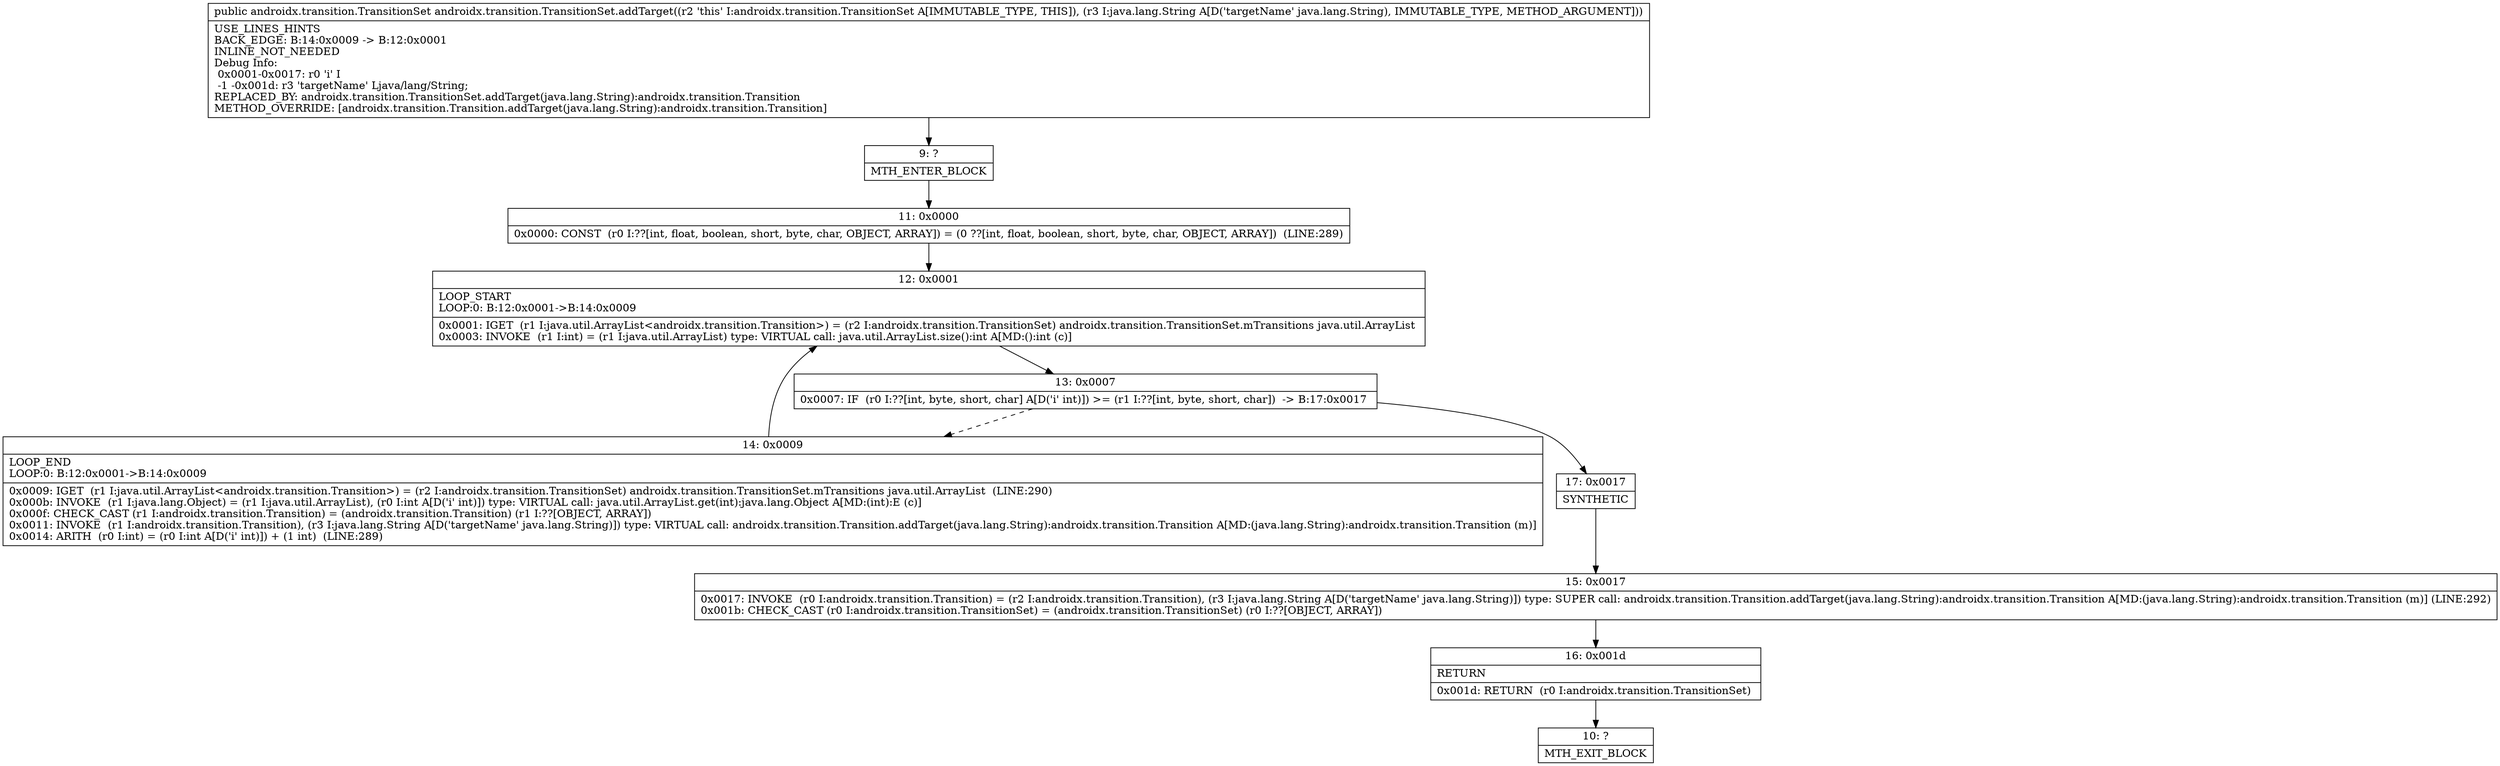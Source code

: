 digraph "CFG forandroidx.transition.TransitionSet.addTarget(Ljava\/lang\/String;)Landroidx\/transition\/TransitionSet;" {
Node_9 [shape=record,label="{9\:\ ?|MTH_ENTER_BLOCK\l}"];
Node_11 [shape=record,label="{11\:\ 0x0000|0x0000: CONST  (r0 I:??[int, float, boolean, short, byte, char, OBJECT, ARRAY]) = (0 ??[int, float, boolean, short, byte, char, OBJECT, ARRAY])  (LINE:289)\l}"];
Node_12 [shape=record,label="{12\:\ 0x0001|LOOP_START\lLOOP:0: B:12:0x0001\-\>B:14:0x0009\l|0x0001: IGET  (r1 I:java.util.ArrayList\<androidx.transition.Transition\>) = (r2 I:androidx.transition.TransitionSet) androidx.transition.TransitionSet.mTransitions java.util.ArrayList \l0x0003: INVOKE  (r1 I:int) = (r1 I:java.util.ArrayList) type: VIRTUAL call: java.util.ArrayList.size():int A[MD:():int (c)]\l}"];
Node_13 [shape=record,label="{13\:\ 0x0007|0x0007: IF  (r0 I:??[int, byte, short, char] A[D('i' int)]) \>= (r1 I:??[int, byte, short, char])  \-\> B:17:0x0017 \l}"];
Node_14 [shape=record,label="{14\:\ 0x0009|LOOP_END\lLOOP:0: B:12:0x0001\-\>B:14:0x0009\l|0x0009: IGET  (r1 I:java.util.ArrayList\<androidx.transition.Transition\>) = (r2 I:androidx.transition.TransitionSet) androidx.transition.TransitionSet.mTransitions java.util.ArrayList  (LINE:290)\l0x000b: INVOKE  (r1 I:java.lang.Object) = (r1 I:java.util.ArrayList), (r0 I:int A[D('i' int)]) type: VIRTUAL call: java.util.ArrayList.get(int):java.lang.Object A[MD:(int):E (c)]\l0x000f: CHECK_CAST (r1 I:androidx.transition.Transition) = (androidx.transition.Transition) (r1 I:??[OBJECT, ARRAY]) \l0x0011: INVOKE  (r1 I:androidx.transition.Transition), (r3 I:java.lang.String A[D('targetName' java.lang.String)]) type: VIRTUAL call: androidx.transition.Transition.addTarget(java.lang.String):androidx.transition.Transition A[MD:(java.lang.String):androidx.transition.Transition (m)]\l0x0014: ARITH  (r0 I:int) = (r0 I:int A[D('i' int)]) + (1 int)  (LINE:289)\l}"];
Node_17 [shape=record,label="{17\:\ 0x0017|SYNTHETIC\l}"];
Node_15 [shape=record,label="{15\:\ 0x0017|0x0017: INVOKE  (r0 I:androidx.transition.Transition) = (r2 I:androidx.transition.Transition), (r3 I:java.lang.String A[D('targetName' java.lang.String)]) type: SUPER call: androidx.transition.Transition.addTarget(java.lang.String):androidx.transition.Transition A[MD:(java.lang.String):androidx.transition.Transition (m)] (LINE:292)\l0x001b: CHECK_CAST (r0 I:androidx.transition.TransitionSet) = (androidx.transition.TransitionSet) (r0 I:??[OBJECT, ARRAY]) \l}"];
Node_16 [shape=record,label="{16\:\ 0x001d|RETURN\l|0x001d: RETURN  (r0 I:androidx.transition.TransitionSet) \l}"];
Node_10 [shape=record,label="{10\:\ ?|MTH_EXIT_BLOCK\l}"];
MethodNode[shape=record,label="{public androidx.transition.TransitionSet androidx.transition.TransitionSet.addTarget((r2 'this' I:androidx.transition.TransitionSet A[IMMUTABLE_TYPE, THIS]), (r3 I:java.lang.String A[D('targetName' java.lang.String), IMMUTABLE_TYPE, METHOD_ARGUMENT]))  | USE_LINES_HINTS\lBACK_EDGE: B:14:0x0009 \-\> B:12:0x0001\lINLINE_NOT_NEEDED\lDebug Info:\l  0x0001\-0x0017: r0 'i' I\l  \-1 \-0x001d: r3 'targetName' Ljava\/lang\/String;\lREPLACED_BY: androidx.transition.TransitionSet.addTarget(java.lang.String):androidx.transition.Transition\lMETHOD_OVERRIDE: [androidx.transition.Transition.addTarget(java.lang.String):androidx.transition.Transition]\l}"];
MethodNode -> Node_9;Node_9 -> Node_11;
Node_11 -> Node_12;
Node_12 -> Node_13;
Node_13 -> Node_14[style=dashed];
Node_13 -> Node_17;
Node_14 -> Node_12;
Node_17 -> Node_15;
Node_15 -> Node_16;
Node_16 -> Node_10;
}

